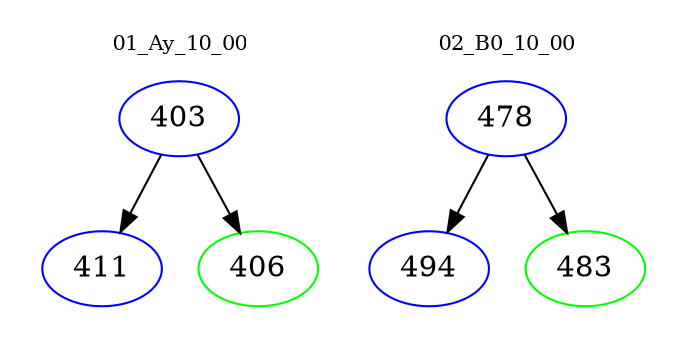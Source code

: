 digraph{
subgraph cluster_0 {
color = white
label = "01_Ay_10_00";
fontsize=10;
T0_403 [label="403", color="blue"]
T0_403 -> T0_411 [color="black"]
T0_411 [label="411", color="blue"]
T0_403 -> T0_406 [color="black"]
T0_406 [label="406", color="green"]
}
subgraph cluster_1 {
color = white
label = "02_B0_10_00";
fontsize=10;
T1_478 [label="478", color="blue"]
T1_478 -> T1_494 [color="black"]
T1_494 [label="494", color="blue"]
T1_478 -> T1_483 [color="black"]
T1_483 [label="483", color="green"]
}
}
